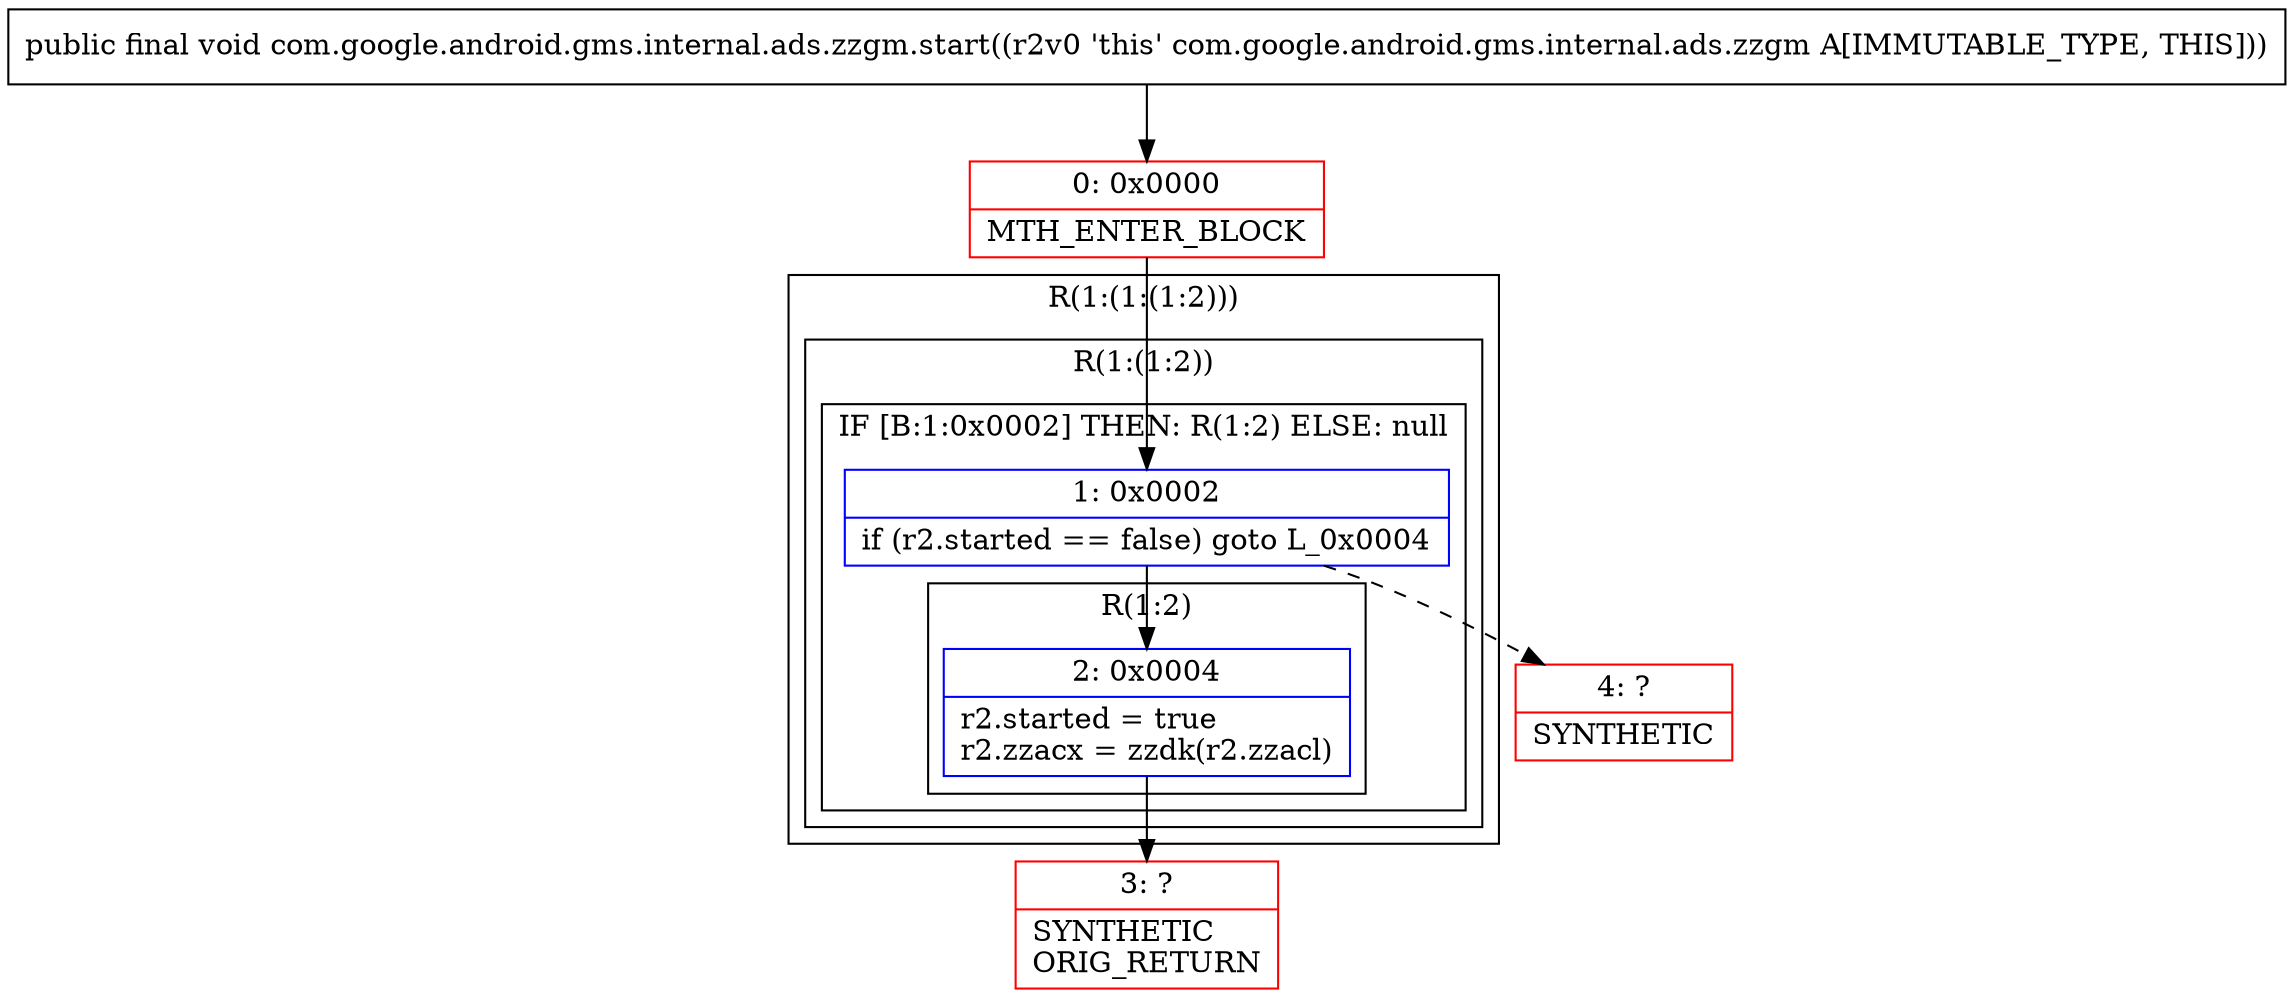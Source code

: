 digraph "CFG forcom.google.android.gms.internal.ads.zzgm.start()V" {
subgraph cluster_Region_786366192 {
label = "R(1:(1:(1:2)))";
node [shape=record,color=blue];
subgraph cluster_Region_1240210589 {
label = "R(1:(1:2))";
node [shape=record,color=blue];
subgraph cluster_IfRegion_32860797 {
label = "IF [B:1:0x0002] THEN: R(1:2) ELSE: null";
node [shape=record,color=blue];
Node_1 [shape=record,label="{1\:\ 0x0002|if (r2.started == false) goto L_0x0004\l}"];
subgraph cluster_Region_639869796 {
label = "R(1:2)";
node [shape=record,color=blue];
Node_2 [shape=record,label="{2\:\ 0x0004|r2.started = true\lr2.zzacx = zzdk(r2.zzacl)\l}"];
}
}
}
}
Node_0 [shape=record,color=red,label="{0\:\ 0x0000|MTH_ENTER_BLOCK\l}"];
Node_3 [shape=record,color=red,label="{3\:\ ?|SYNTHETIC\lORIG_RETURN\l}"];
Node_4 [shape=record,color=red,label="{4\:\ ?|SYNTHETIC\l}"];
MethodNode[shape=record,label="{public final void com.google.android.gms.internal.ads.zzgm.start((r2v0 'this' com.google.android.gms.internal.ads.zzgm A[IMMUTABLE_TYPE, THIS])) }"];
MethodNode -> Node_0;
Node_1 -> Node_2;
Node_1 -> Node_4[style=dashed];
Node_2 -> Node_3;
Node_0 -> Node_1;
}

